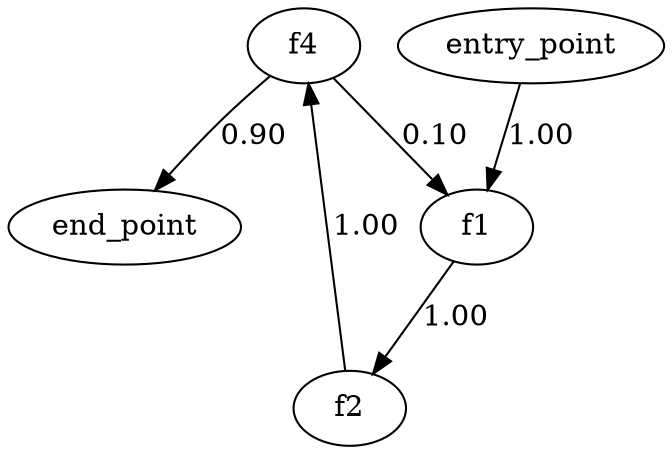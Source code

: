 digraph {
    0 [ label = "f4"]
    1 [ label = "f2"]
    2 [ label = "end_point"]
    3 [ label = "entry_point"]
    4 [ label = "f1"]
    0 -> 4 [ label = "0.10"]
    0 -> 2 [ label = "0.90"]
    1 -> 0 [ label = "1.00"]
    3 -> 4 [ label = "1.00"]
    4 -> 1 [ label = "1.00"]
}
